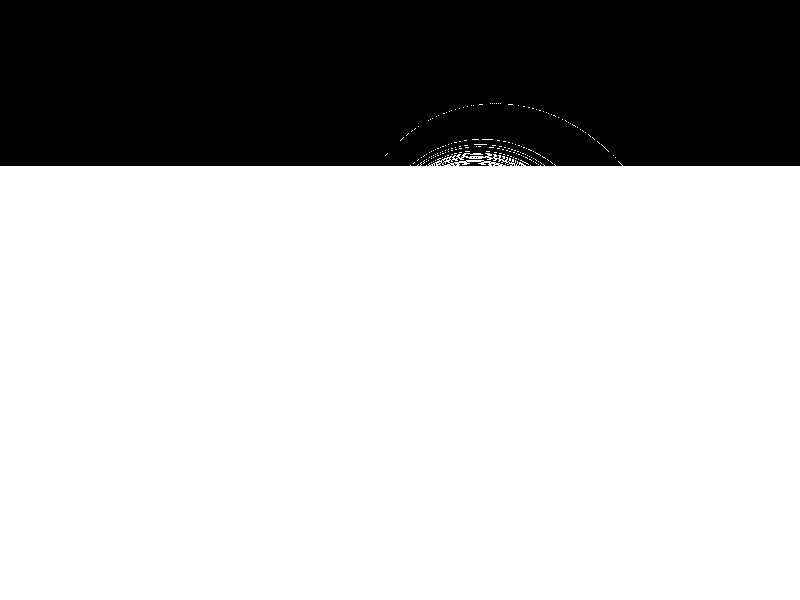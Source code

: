 //Edward Lorenz was an American mathematician and pioneer of chaos theory. 
//Lorenz built mathematical models of the motion of air in the atmosphere. 
//His original model involved a set of 12 nonlinear differential equations and discovered complex 
//movements that were highly dependent upon the initial conditions of the system.
//He then looked for complex behaviour in simpler models. 
//He built a simple model of a gas in a solid rectangular box with a heat source at the bottom. 

//The macro below calculates the values for the Lorenz attractor and renders a small sphere at those points. 

#macro Lorenz(a, b, c, dT, Iter, x0, y0, z0, R) 
// a: the Prandtl number representing ratio of fluid viscosity to thermal conductivity
// b: the Rayleigh number representing the difference in temperature between the top and bottom of the box
// c: the ratio of the width to height of the box
// Iter: number of iterations
// dT: step length 
// X0, Y0, Z0: Initial position
// R: sphere radius     

    #local Count=0;
	#while (Count<Iter)
		#local x1=x0+dT*a*(y0-x0);
		#local y1=y0+dT*(x0*(b-z0)-y0);
        #local z1=z0+dT*(x0*y0-c*z0);		

        sphere {
            <x1,y1,z1>, R
            pigment { 
                rgb <1,1,1>
            }
            finish{
                diffuse 0.7
                ambient 0.9
                specular 0.3
                reflection { 
                    0.8  metallic 
                } 
            }
        }                                             
                       
				
		#local Count=Count+1;
		#local x0=x1;
		#local y0=y1;
		#local z0=z1;
	#end
#end        



light_source {
  0*x
  color rgb 1.0
  area_light
  <8, 0, 0> <0, 0, 8>
  6, 4
  adaptive 3
  translate <0, 0, -10>
}


camera {	
	location <0, 20, -60>		           
	look_at <20-(50),5,0>       
	rotate <0,-90+(180),0>
}


plane {
  y, 
  -30.0 
  hollow on 
  pigment { rgb 1 }
} 


Lorenz(10, 28, 8/3, 0.00025, 400000, 0.0001, 0.0001, 0.0001, 0.035)